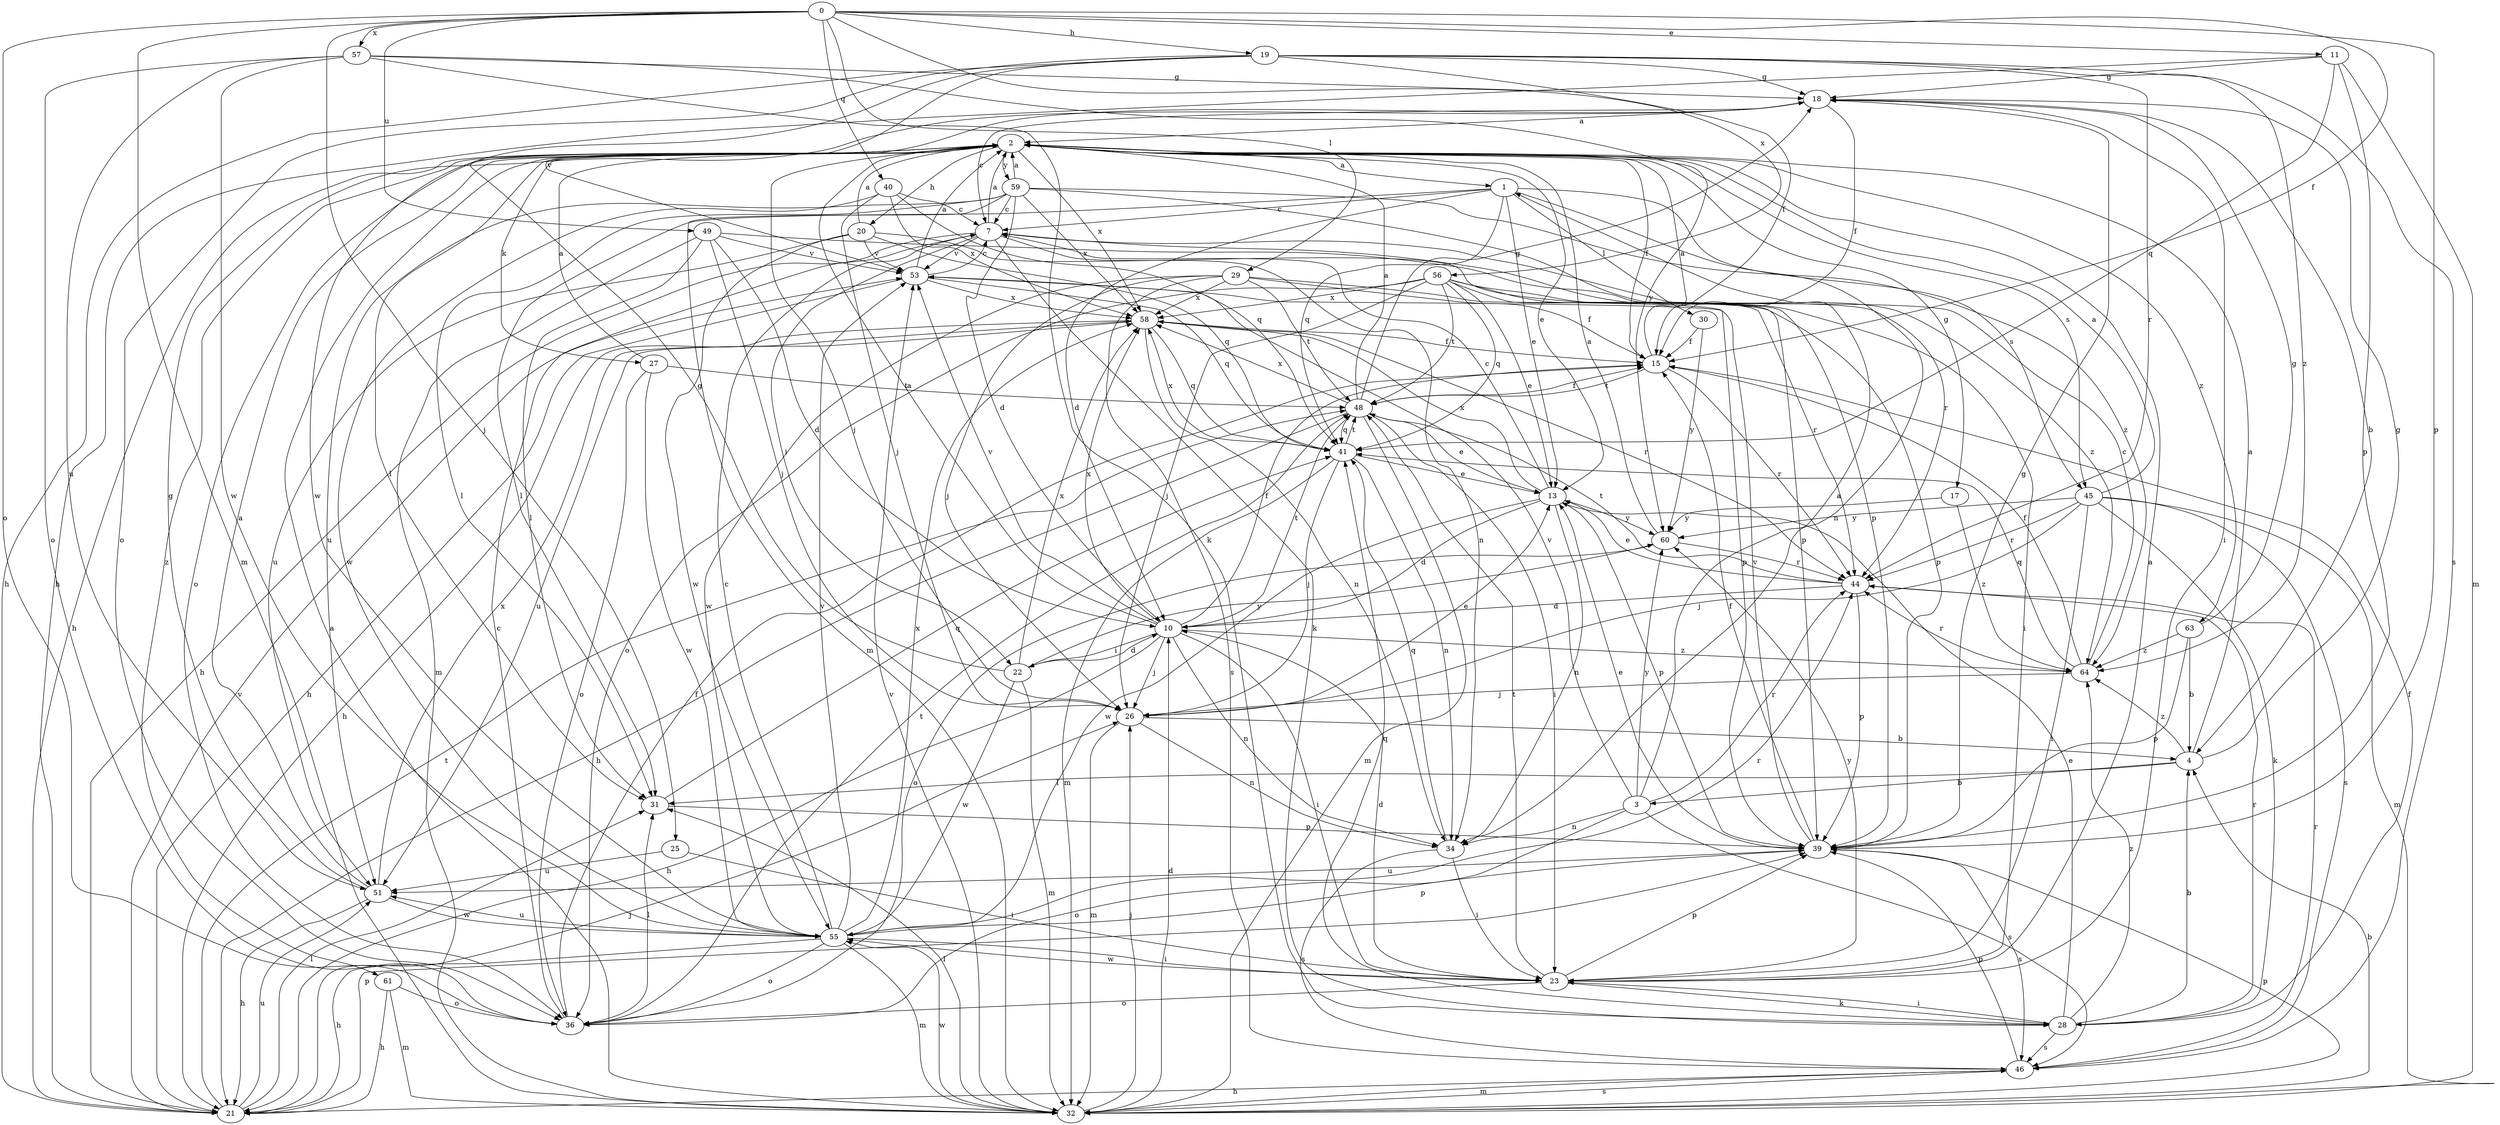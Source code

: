 strict digraph  {
0;
1;
2;
3;
4;
7;
10;
11;
13;
15;
17;
18;
19;
20;
21;
22;
23;
25;
26;
27;
28;
29;
30;
31;
32;
34;
36;
39;
40;
41;
44;
45;
46;
48;
49;
51;
53;
55;
56;
57;
58;
59;
60;
61;
63;
64;
0 -> 11  [label=e];
0 -> 15  [label=f];
0 -> 19  [label=h];
0 -> 25  [label=j];
0 -> 29  [label=l];
0 -> 32  [label=m];
0 -> 36  [label=o];
0 -> 39  [label=p];
0 -> 40  [label=q];
0 -> 49  [label=u];
0 -> 56  [label=x];
0 -> 57  [label=x];
1 -> 7  [label=c];
1 -> 10  [label=d];
1 -> 13  [label=e];
1 -> 30  [label=l];
1 -> 31  [label=l];
1 -> 34  [label=n];
1 -> 41  [label=q];
1 -> 45  [label=s];
2 -> 1  [label=a];
2 -> 13  [label=e];
2 -> 15  [label=f];
2 -> 17  [label=g];
2 -> 20  [label=h];
2 -> 21  [label=h];
2 -> 26  [label=j];
2 -> 27  [label=k];
2 -> 31  [label=l];
2 -> 36  [label=o];
2 -> 45  [label=s];
2 -> 58  [label=x];
2 -> 59  [label=y];
2 -> 61  [label=z];
2 -> 63  [label=z];
3 -> 1  [label=a];
3 -> 34  [label=n];
3 -> 36  [label=o];
3 -> 44  [label=r];
3 -> 46  [label=s];
3 -> 53  [label=v];
3 -> 60  [label=y];
4 -> 2  [label=a];
4 -> 3  [label=b];
4 -> 18  [label=g];
4 -> 31  [label=l];
4 -> 64  [label=z];
7 -> 2  [label=a];
7 -> 21  [label=h];
7 -> 22  [label=i];
7 -> 28  [label=k];
7 -> 34  [label=n];
7 -> 44  [label=r];
7 -> 53  [label=v];
10 -> 2  [label=a];
10 -> 15  [label=f];
10 -> 21  [label=h];
10 -> 22  [label=i];
10 -> 23  [label=i];
10 -> 26  [label=j];
10 -> 34  [label=n];
10 -> 48  [label=t];
10 -> 53  [label=v];
10 -> 58  [label=x];
10 -> 64  [label=z];
11 -> 18  [label=g];
11 -> 21  [label=h];
11 -> 32  [label=m];
11 -> 39  [label=p];
11 -> 41  [label=q];
13 -> 7  [label=c];
13 -> 10  [label=d];
13 -> 34  [label=n];
13 -> 39  [label=p];
13 -> 55  [label=w];
13 -> 58  [label=x];
13 -> 60  [label=y];
15 -> 2  [label=a];
15 -> 44  [label=r];
15 -> 48  [label=t];
17 -> 60  [label=y];
17 -> 64  [label=z];
18 -> 2  [label=a];
18 -> 4  [label=b];
18 -> 7  [label=c];
18 -> 15  [label=f];
18 -> 23  [label=i];
19 -> 15  [label=f];
19 -> 18  [label=g];
19 -> 21  [label=h];
19 -> 36  [label=o];
19 -> 44  [label=r];
19 -> 46  [label=s];
19 -> 53  [label=v];
19 -> 55  [label=w];
19 -> 64  [label=z];
20 -> 2  [label=a];
20 -> 39  [label=p];
20 -> 41  [label=q];
20 -> 51  [label=u];
20 -> 53  [label=v];
20 -> 55  [label=w];
21 -> 26  [label=j];
21 -> 31  [label=l];
21 -> 39  [label=p];
21 -> 48  [label=t];
21 -> 51  [label=u];
21 -> 53  [label=v];
22 -> 10  [label=d];
22 -> 18  [label=g];
22 -> 32  [label=m];
22 -> 55  [label=w];
22 -> 58  [label=x];
22 -> 60  [label=y];
23 -> 2  [label=a];
23 -> 10  [label=d];
23 -> 28  [label=k];
23 -> 36  [label=o];
23 -> 39  [label=p];
23 -> 48  [label=t];
23 -> 55  [label=w];
23 -> 60  [label=y];
25 -> 23  [label=i];
25 -> 51  [label=u];
26 -> 4  [label=b];
26 -> 13  [label=e];
26 -> 32  [label=m];
26 -> 34  [label=n];
27 -> 2  [label=a];
27 -> 36  [label=o];
27 -> 48  [label=t];
27 -> 55  [label=w];
28 -> 4  [label=b];
28 -> 13  [label=e];
28 -> 15  [label=f];
28 -> 23  [label=i];
28 -> 41  [label=q];
28 -> 44  [label=r];
28 -> 46  [label=s];
28 -> 64  [label=z];
29 -> 15  [label=f];
29 -> 26  [label=j];
29 -> 39  [label=p];
29 -> 46  [label=s];
29 -> 48  [label=t];
29 -> 55  [label=w];
29 -> 58  [label=x];
30 -> 15  [label=f];
30 -> 60  [label=y];
31 -> 39  [label=p];
31 -> 41  [label=q];
32 -> 2  [label=a];
32 -> 4  [label=b];
32 -> 10  [label=d];
32 -> 26  [label=j];
32 -> 31  [label=l];
32 -> 39  [label=p];
32 -> 46  [label=s];
32 -> 53  [label=v];
32 -> 55  [label=w];
34 -> 23  [label=i];
34 -> 41  [label=q];
34 -> 46  [label=s];
36 -> 7  [label=c];
36 -> 15  [label=f];
36 -> 31  [label=l];
36 -> 48  [label=t];
39 -> 13  [label=e];
39 -> 15  [label=f];
39 -> 18  [label=g];
39 -> 46  [label=s];
39 -> 51  [label=u];
39 -> 53  [label=v];
40 -> 7  [label=c];
40 -> 26  [label=j];
40 -> 41  [label=q];
40 -> 55  [label=w];
40 -> 58  [label=x];
41 -> 13  [label=e];
41 -> 26  [label=j];
41 -> 32  [label=m];
41 -> 34  [label=n];
41 -> 48  [label=t];
41 -> 58  [label=x];
44 -> 10  [label=d];
44 -> 13  [label=e];
44 -> 39  [label=p];
44 -> 48  [label=t];
45 -> 2  [label=a];
45 -> 23  [label=i];
45 -> 26  [label=j];
45 -> 28  [label=k];
45 -> 32  [label=m];
45 -> 44  [label=r];
45 -> 46  [label=s];
45 -> 60  [label=y];
46 -> 21  [label=h];
46 -> 32  [label=m];
46 -> 39  [label=p];
46 -> 44  [label=r];
48 -> 2  [label=a];
48 -> 13  [label=e];
48 -> 15  [label=f];
48 -> 18  [label=g];
48 -> 21  [label=h];
48 -> 23  [label=i];
48 -> 32  [label=m];
48 -> 41  [label=q];
48 -> 58  [label=x];
49 -> 10  [label=d];
49 -> 26  [label=j];
49 -> 31  [label=l];
49 -> 32  [label=m];
49 -> 53  [label=v];
49 -> 64  [label=z];
51 -> 2  [label=a];
51 -> 18  [label=g];
51 -> 21  [label=h];
51 -> 55  [label=w];
51 -> 58  [label=x];
53 -> 2  [label=a];
53 -> 7  [label=c];
53 -> 21  [label=h];
53 -> 41  [label=q];
53 -> 58  [label=x];
55 -> 7  [label=c];
55 -> 21  [label=h];
55 -> 23  [label=i];
55 -> 32  [label=m];
55 -> 36  [label=o];
55 -> 39  [label=p];
55 -> 44  [label=r];
55 -> 51  [label=u];
55 -> 53  [label=v];
55 -> 58  [label=x];
56 -> 13  [label=e];
56 -> 23  [label=i];
56 -> 26  [label=j];
56 -> 36  [label=o];
56 -> 39  [label=p];
56 -> 41  [label=q];
56 -> 44  [label=r];
56 -> 48  [label=t];
56 -> 58  [label=x];
57 -> 18  [label=g];
57 -> 28  [label=k];
57 -> 36  [label=o];
57 -> 51  [label=u];
57 -> 55  [label=w];
57 -> 60  [label=y];
58 -> 15  [label=f];
58 -> 21  [label=h];
58 -> 34  [label=n];
58 -> 41  [label=q];
58 -> 44  [label=r];
58 -> 51  [label=u];
59 -> 2  [label=a];
59 -> 7  [label=c];
59 -> 10  [label=d];
59 -> 31  [label=l];
59 -> 32  [label=m];
59 -> 39  [label=p];
59 -> 51  [label=u];
59 -> 58  [label=x];
59 -> 64  [label=z];
60 -> 2  [label=a];
60 -> 36  [label=o];
60 -> 44  [label=r];
61 -> 21  [label=h];
61 -> 32  [label=m];
61 -> 36  [label=o];
63 -> 4  [label=b];
63 -> 18  [label=g];
63 -> 39  [label=p];
63 -> 64  [label=z];
64 -> 7  [label=c];
64 -> 15  [label=f];
64 -> 26  [label=j];
64 -> 41  [label=q];
64 -> 44  [label=r];
}
